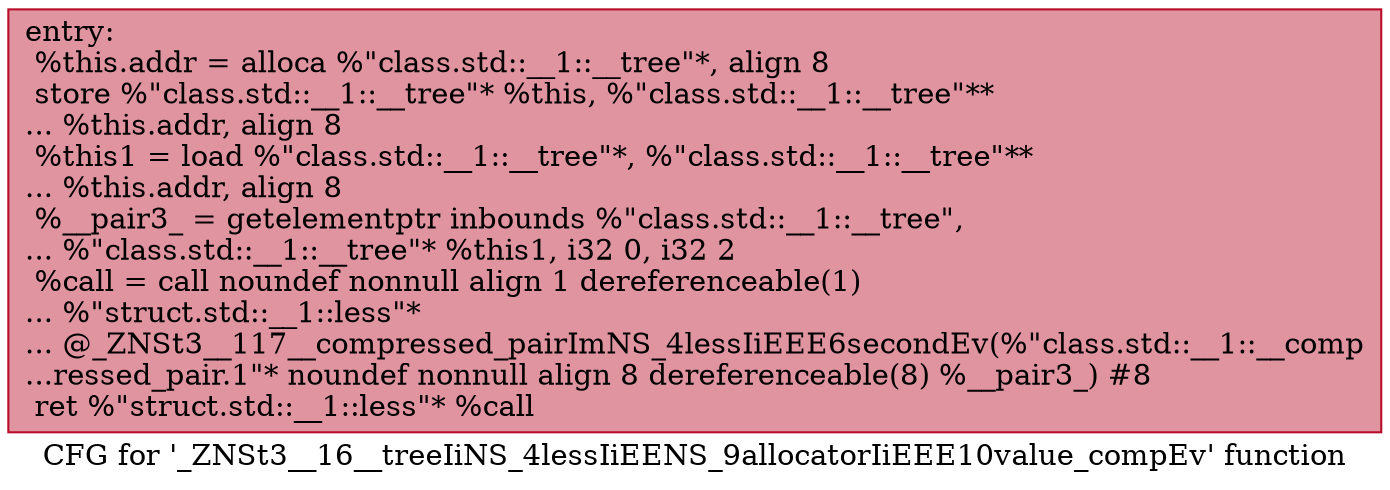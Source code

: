 digraph "CFG for '_ZNSt3__16__treeIiNS_4lessIiEENS_9allocatorIiEEE10value_compEv' function" {
	label="CFG for '_ZNSt3__16__treeIiNS_4lessIiEENS_9allocatorIiEEE10value_compEv' function";

	Node0x60000255ca80 [shape=record,color="#b70d28ff", style=filled, fillcolor="#b70d2870",label="{entry:\l  %this.addr = alloca %\"class.std::__1::__tree\"*, align 8\l  store %\"class.std::__1::__tree\"* %this, %\"class.std::__1::__tree\"**\l... %this.addr, align 8\l  %this1 = load %\"class.std::__1::__tree\"*, %\"class.std::__1::__tree\"**\l... %this.addr, align 8\l  %__pair3_ = getelementptr inbounds %\"class.std::__1::__tree\",\l... %\"class.std::__1::__tree\"* %this1, i32 0, i32 2\l  %call = call noundef nonnull align 1 dereferenceable(1)\l... %\"struct.std::__1::less\"*\l... @_ZNSt3__117__compressed_pairImNS_4lessIiEEE6secondEv(%\"class.std::__1::__comp\l...ressed_pair.1\"* noundef nonnull align 8 dereferenceable(8) %__pair3_) #8\l  ret %\"struct.std::__1::less\"* %call\l}"];
}
